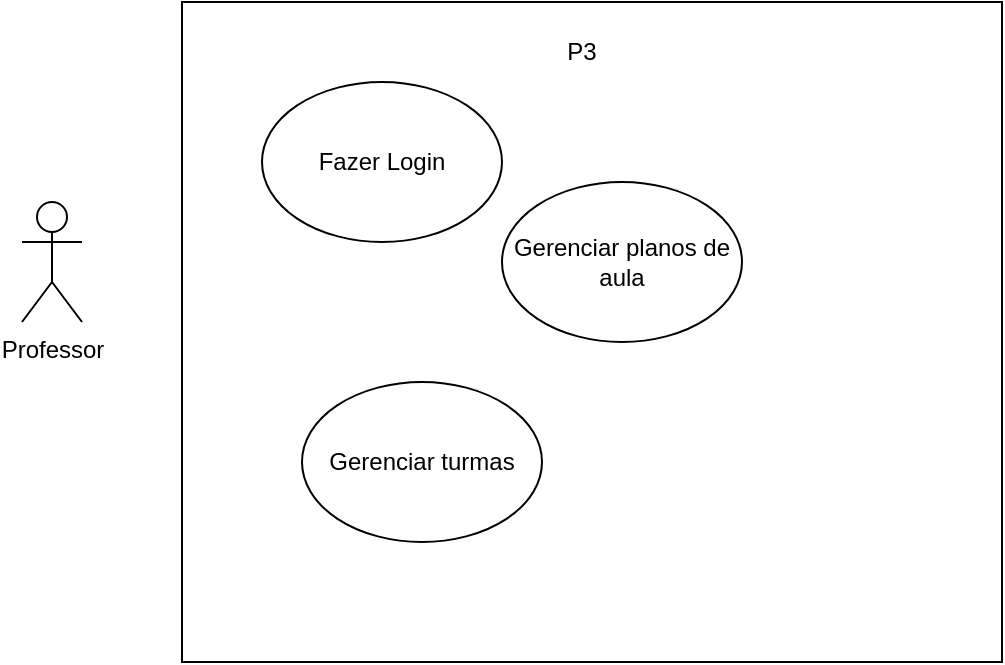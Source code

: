 <mxfile>
    <diagram id="9fUw1TfKDzmpaEfKthOZ" name="Página-1">
        <mxGraphModel dx="622" dy="357" grid="1" gridSize="10" guides="1" tooltips="1" connect="1" arrows="1" fold="1" page="1" pageScale="1" pageWidth="827" pageHeight="1169" math="0" shadow="0">
            <root>
                <mxCell id="0"/>
                <mxCell id="1" parent="0"/>
                <mxCell id="3" value="" style="rounded=0;whiteSpace=wrap;html=1;" vertex="1" parent="1">
                    <mxGeometry x="110" y="20" width="410" height="330" as="geometry"/>
                </mxCell>
                <mxCell id="5" value="P3" style="text;html=1;strokeColor=none;fillColor=none;align=center;verticalAlign=middle;whiteSpace=wrap;rounded=0;" vertex="1" parent="1">
                    <mxGeometry x="280" y="30" width="60" height="30" as="geometry"/>
                </mxCell>
                <mxCell id="6" value="Professor" style="shape=umlActor;verticalLabelPosition=bottom;verticalAlign=top;html=1;outlineConnect=0;" vertex="1" parent="1">
                    <mxGeometry x="30" y="120" width="30" height="60" as="geometry"/>
                </mxCell>
                <mxCell id="7" value="Gerenciar planos de aula" style="ellipse;whiteSpace=wrap;html=1;" vertex="1" parent="1">
                    <mxGeometry x="270" y="110" width="120" height="80" as="geometry"/>
                </mxCell>
                <mxCell id="8" value="Gerenciar turmas" style="ellipse;whiteSpace=wrap;html=1;" vertex="1" parent="1">
                    <mxGeometry x="170" y="210" width="120" height="80" as="geometry"/>
                </mxCell>
                <mxCell id="9" value="Fazer Login" style="ellipse;whiteSpace=wrap;html=1;" vertex="1" parent="1">
                    <mxGeometry x="150" y="60" width="120" height="80" as="geometry"/>
                </mxCell>
            </root>
        </mxGraphModel>
    </diagram>
</mxfile>